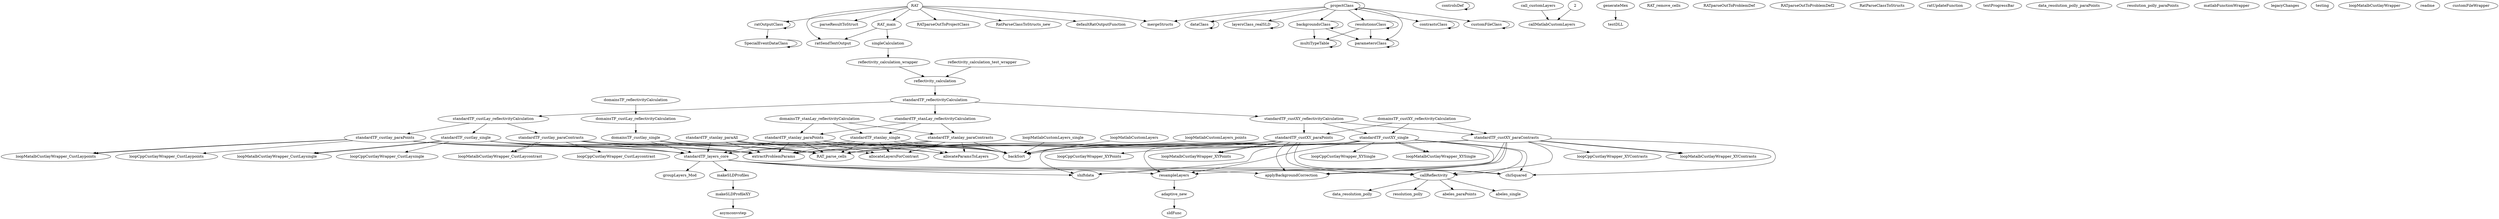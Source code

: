 /* Created by mdot for Matlab */
digraph m2html {
  RAT -> RAT_main;
  RAT -> RATparseOutToProjectClass;
  RAT -> RatParseClassToStructs_new;
  RAT -> defaultRatOutputFunction;
  RAT -> ratOutputClass;
  RAT -> ratSendTextOutput;
  RAT -> parseResultToStruct;
  RAT -> mergeStructs;
  RAT_main -> ratSendTextOutput;
  RAT_main -> singleCalculation;
  controlsDef -> controlsDef;
  SpecialEventDataClass -> SpecialEventDataClass;
  ratOutputClass -> SpecialEventDataClass;
  ratOutputClass -> ratOutputClass;
  backgroundsClass -> backgroundsClass;
  backgroundsClass -> multiTypeTable;
  backgroundsClass -> parametersClass;
  contrastsClass -> contrastsClass;
  customFileClass -> customFileClass;
  dataClass -> dataClass;
  layersClass_realSLD -> layersClass_realSLD;
  multiTypeTable -> multiTypeTable;
  parametersClass -> parametersClass;
  projectClass -> backgroundsClass;
  projectClass -> contrastsClass;
  projectClass -> customFileClass;
  projectClass -> dataClass;
  projectClass -> layersClass_realSLD;
  projectClass -> mergeStructs;
  projectClass -> parametersClass;
  projectClass -> projectClass;
  projectClass -> resolutionsClass;
  resolutionsClass -> multiTypeTable;
  resolutionsClass -> parametersClass;
  resolutionsClass -> resolutionsClass;
  singleCalculation -> reflectivity_calculation_wrapper;
  call_customLayers 2 -> callMatlabCustomLayers;
  call_customLayers -> callMatlabCustomLayers;
  callReflectivity -> data_resolution_polly;
  callReflectivity -> resolution_polly;
  callReflectivity -> abeles_paraPoints;
  callReflectivity -> abeles_single;
  generateMex -> testDLL;
  loopMatlabCustomLayers -> backSort;
  loopMatlabCustomLayers_points -> backSort;
  loopMatlabCustomLayers_single -> backSort;
  makeSLDProfileXY -> asymconvstep;
  makeSLDProfiles -> makeSLDProfileXY;
  adaptive_new -> sldFunc;
  resampleLayers -> adaptive_new;
  domainsTF_custlay_single -> RAT_parse_cells;
  domainsTF_custlay_single -> extractProblemParams;
  domainsTF_custlay_single -> backSort;
  domainsTF_custlay_single -> standardTF_layers_core;
  domainsTF_custLay_reflectivityCalculation -> domainsTF_custlay_single;
  domainsTF_custXY_reflectivityCalculation -> standardTF_custXY_paraContrasts;
  domainsTF_custXY_reflectivityCalculation -> standardTF_custXY_paraPoints;
  domainsTF_custXY_reflectivityCalculation -> standardTF_custXY_single;
  domainsTF_reflectivityCalculation -> domainsTF_custLay_reflectivityCalculation;
  domainsTF_stanLay_reflectivityCalculation -> standardTF_stanlay_paraContrasts;
  domainsTF_stanLay_reflectivityCalculation -> standardTF_stanlay_paraPoints;
  domainsTF_stanLay_reflectivityCalculation -> standardTF_stanlay_single;
  reflectivity_calculation -> standardTF_reflectivityCalculation;
  reflectivity_calculation_test_wrapper -> reflectivity_calculation;
  reflectivity_calculation_wrapper -> reflectivity_calculation;
  standardTF_custlay_paraContrasts -> RAT_parse_cells;
  standardTF_custlay_paraContrasts -> extractProblemParams;
  standardTF_custlay_paraContrasts -> backSort;
  standardTF_custlay_paraContrasts -> loopCppCustlayWrapper_CustLaycontrast;
  standardTF_custlay_paraContrasts -> loopMatalbCustlayWrapper_CustLaycontrast;
  standardTF_custlay_paraContrasts -> loopMatalbCustlayWrapper_CustLaycontrast;
  standardTF_custlay_paraContrasts -> standardTF_layers_core;
  standardTF_custlay_paraPoints -> RAT_parse_cells;
  standardTF_custlay_paraPoints -> extractProblemParams;
  standardTF_custlay_paraPoints -> backSort;
  standardTF_custlay_paraPoints -> loopCppCustlayWrapper_CustLaypoints;
  standardTF_custlay_paraPoints -> loopMatalbCustlayWrapper_CustLaypoints;
  standardTF_custlay_paraPoints -> loopMatalbCustlayWrapper_CustLaypoints;
  standardTF_custlay_paraPoints -> standardTF_layers_core;
  standardTF_custlay_single -> RAT_parse_cells;
  standardTF_custlay_single -> extractProblemParams;
  standardTF_custlay_single -> backSort;
  standardTF_custlay_single -> loopCppCustlayWrapper_CustLaysingle;
  standardTF_custlay_single -> loopMatalbCustlayWrapper_CustLaysingle;
  standardTF_custlay_single -> loopMatalbCustlayWrapper_CustLaysingle;
  standardTF_custlay_single -> standardTF_layers_core;
  standardTF_custLay_reflectivityCalculation -> standardTF_custlay_paraContrasts;
  standardTF_custLay_reflectivityCalculation -> standardTF_custlay_paraPoints;
  standardTF_custLay_reflectivityCalculation -> standardTF_custlay_single;
  standardTF_custXY_paraContrasts -> RAT_parse_cells;
  standardTF_custXY_paraContrasts -> extractProblemParams;
  standardTF_custXY_paraContrasts -> backSort;
  standardTF_custXY_paraContrasts -> applyBackgroundCorrection;
  standardTF_custXY_paraContrasts -> callReflectivity;
  standardTF_custXY_paraContrasts -> chiSquared;
  standardTF_custXY_paraContrasts -> loopCppCustlayWrapper_XYContrasts;
  standardTF_custXY_paraContrasts -> loopMatalbCustlayWrapper_XYContrasts;
  standardTF_custXY_paraContrasts -> loopMatalbCustlayWrapper_XYContrasts;
  standardTF_custXY_paraContrasts -> resampleLayers;
  standardTF_custXY_paraContrasts -> shiftdata;
  standardTF_custXY_paraPoints -> RAT_parse_cells;
  standardTF_custXY_paraPoints -> extractProblemParams;
  standardTF_custXY_paraPoints -> backSort;
  standardTF_custXY_paraPoints -> applyBackgroundCorrection;
  standardTF_custXY_paraPoints -> callReflectivity;
  standardTF_custXY_paraPoints -> chiSquared;
  standardTF_custXY_paraPoints -> loopCppCustlayWrapper_XYPoints;
  standardTF_custXY_paraPoints -> loopMatalbCustlayWrapper_XYPoints;
  standardTF_custXY_paraPoints -> loopMatalbCustlayWrapper_XYPoints;
  standardTF_custXY_paraPoints -> resampleLayers;
  standardTF_custXY_paraPoints -> shiftdata;
  standardTF_custXY_single -> RAT_parse_cells;
  standardTF_custXY_single -> extractProblemParams;
  standardTF_custXY_single -> backSort;
  standardTF_custXY_single -> applyBackgroundCorrection;
  standardTF_custXY_single -> callReflectivity;
  standardTF_custXY_single -> chiSquared;
  standardTF_custXY_single -> loopCppCustlayWrapper_XYSingle;
  standardTF_custXY_single -> loopMatalbCustlayWrapper_XYSingle;
  standardTF_custXY_single -> loopMatalbCustlayWrapper_XYSingle;
  standardTF_custXY_single -> resampleLayers;
  standardTF_custXY_single -> shiftdata;
  standardTF_custXY_reflectivityCalculation -> standardTF_custXY_paraContrasts;
  standardTF_custXY_reflectivityCalculation -> standardTF_custXY_paraPoints;
  standardTF_custXY_reflectivityCalculation -> standardTF_custXY_single;
  standardTF_layers_core -> applyBackgroundCorrection;
  standardTF_layers_core -> callReflectivity;
  standardTF_layers_core -> chiSquared;
  standardTF_layers_core -> groupLayers_Mod;
  standardTF_layers_core -> makeSLDProfiles;
  standardTF_layers_core -> resampleLayers;
  standardTF_layers_core -> shiftdata;
  standardTF_reflectivityCalculation -> standardTF_custLay_reflectivityCalculation;
  standardTF_reflectivityCalculation -> standardTF_custXY_reflectivityCalculation;
  standardTF_reflectivityCalculation -> standardTF_stanLay_reflectivityCalculation;
  standardTF_stanlay_paraAll -> RAT_parse_cells;
  standardTF_stanlay_paraAll -> extractProblemParams;
  standardTF_stanlay_paraAll -> backSort;
  standardTF_stanlay_paraAll -> allocateLayersForContrast;
  standardTF_stanlay_paraAll -> allocateParamsToLayers;
  standardTF_stanlay_paraAll -> standardTF_layers_core;
  standardTF_stanlay_paraContrasts -> RAT_parse_cells;
  standardTF_stanlay_paraContrasts -> extractProblemParams;
  standardTF_stanlay_paraContrasts -> backSort;
  standardTF_stanlay_paraContrasts -> allocateLayersForContrast;
  standardTF_stanlay_paraContrasts -> allocateParamsToLayers;
  standardTF_stanlay_paraContrasts -> standardTF_layers_core;
  standardTF_stanlay_paraPoints -> RAT_parse_cells;
  standardTF_stanlay_paraPoints -> extractProblemParams;
  standardTF_stanlay_paraPoints -> backSort;
  standardTF_stanlay_paraPoints -> allocateLayersForContrast;
  standardTF_stanlay_paraPoints -> allocateParamsToLayers;
  standardTF_stanlay_paraPoints -> standardTF_layers_core;
  standardTF_stanlay_single -> RAT_parse_cells;
  standardTF_stanlay_single -> extractProblemParams;
  standardTF_stanlay_single -> backSort;
  standardTF_stanlay_single -> allocateLayersForContrast;
  standardTF_stanlay_single -> allocateParamsToLayers;
  standardTF_stanlay_single -> standardTF_layers_core;
  standardTF_stanLay_reflectivityCalculation -> standardTF_stanlay_paraContrasts;
  standardTF_stanLay_reflectivityCalculation -> standardTF_stanlay_paraPoints;
  standardTF_stanLay_reflectivityCalculation -> standardTF_stanlay_single;

  RAT [URL="API/RAT.html"];
  RAT_main [URL="API/RAT_main.html"];
  RAT_parse_cells [URL="API/RAT_parse_cells.html"];
  RAT_remove_cells [URL="API/RAT_remove_cells.html"];
  RATparseOutToProblemDef [URL="API/RATparseOutToProblemDef.html"];
  RATparseOutToProblemDef2 [URL="API/RATparseOutToProblemDef2.html"];
  RATparseOutToProjectClass [URL="API/RATparseOutToProjectClass.html"];
  RatParseClassToStructs [URL="API/RatParseClassToStructs.html"];
  RatParseClassToStructs_new [URL="API/RatParseClassToStructs_new.html"];
  controlsDef [URL="API/controlsDef/controlsDef.html"];
  extractProblemParams [URL="API/extractProblemParams.html"];
  SpecialEventDataClass [URL="API/outputFcn/SpecialEventDataClass.html"];
  defaultRatOutputFunction [URL="API/outputFcn/defaultRatOutputFunction.html"];
  ratOutputClass [URL="API/outputFcn/ratOutputClass.html"];
  ratSendTextOutput [URL="API/outputFcn/ratSendTextOutput.html"];
  ratUpdateFunction [URL="API/outputFcn/ratUpdateFunction.html"];
  parseResultToStruct [URL="API/parseResultToStruct.html"];
  backgroundsClass [URL="API/projectClass/backgroundsClass.html"];
  contrastsClass [URL="API/projectClass/contrastsClass.html"];
  customFileClass [URL="API/projectClass/customFileClass.html"];
  dataClass [URL="API/projectClass/dataClass.html"];
  layersClass_realSLD [URL="API/projectClass/layersClass_realSLD.html"];
  mergeStructs [URL="API/projectClass/mergeStructs.html"];
  multiTypeTable [URL="API/projectClass/multiTypeTable.html"];
  parametersClass [URL="API/projectClass/parametersClass.html"];
  projectClass [URL="API/projectClass/projectClass.html"];
  resolutionsClass [URL="API/projectClass/resolutionsClass.html"];
  singleCalculation [URL="API/singleCalculation.html"];
  textProgressBar [URL="API/textProgressBar.html"];
  data_resolution_polly [URL="targetFunctions/common/Resolution_Functions/Simple_Gaussian/data_resolution_polly.html"];
  data_resolution_polly_paraPoints [URL="targetFunctions/common/Resolution_Functions/Simple_Gaussian/data_resolution_polly_paraPoints.html"];
  resolution_polly [URL="targetFunctions/common/Resolution_Functions/Simple_Gaussian/resolution_polly.html"];
  resolution_polly_paraPoints [URL="targetFunctions/common/Resolution_Functions/Simple_Gaussian/resolution_polly_paraPoints.html"];
  backSort [URL="targetFunctions/common/backSorts/backSort.html"];
  call_customLayers 2 [URL="targetFunctions/common/callCustomLayers/call_customLayers 2.html"];
  call_customLayers [URL="targetFunctions/common/callCustomLayers/call_customLayers.html"];
  callMatlabCustomLayers [URL="targetFunctions/common/callMatlabFunction/callMatlabCustomLayers.html"];
  matlabFunctionWrapper [URL="targetFunctions/common/callMatlabFunction/matlabFunctionWrapper.html"];
  applyBackgroundCorrection [URL="targetFunctions/common/callReflectivity/applyBackgroundCorrection.html"];
  callReflectivity [URL="targetFunctions/common/callReflectivity/callReflectivity.html"];
  chiSquared [URL="targetFunctions/common/costFunctions/chiSquared/chiSquared.html"];
  allocateLayersForContrast [URL="targetFunctions/common/groupLayers/allocateLayersForContrast.html"];
  allocateParamsToLayers [URL="targetFunctions/common/groupLayers/allocateParamsToLayers.html"];
  groupLayers_Mod [URL="targetFunctions/common/groupLayers/groupLayers_Mod.html"];
  legacyChanges [URL="targetFunctions/common/legacyChanges/legacyChanges.html"];
  generateMex [URL="targetFunctions/common/loopCppCustlayWrapper/generateMex.html"];
  loopCppCustlayWrapper_CustLaycontrast [URL="targetFunctions/common/loopCppCustlayWrapper/loopCppCustlayWrapper_CustLaycontrast.html"];
  loopCppCustlayWrapper_CustLaypoints [URL="targetFunctions/common/loopCppCustlayWrapper/loopCppCustlayWrapper_CustLaypoints.html"];
  loopCppCustlayWrapper_CustLaysingle [URL="targetFunctions/common/loopCppCustlayWrapper/loopCppCustlayWrapper_CustLaysingle.html"];
  loopCppCustlayWrapper_XYContrasts [URL="targetFunctions/common/loopCppCustlayWrapper/loopCppCustlayWrapper_XYContrasts.html"];
  loopCppCustlayWrapper_XYPoints [URL="targetFunctions/common/loopCppCustlayWrapper/loopCppCustlayWrapper_XYPoints.html"];
  loopCppCustlayWrapper_XYSingle [URL="targetFunctions/common/loopCppCustlayWrapper/loopCppCustlayWrapper_XYSingle.html"];
  testDLL [URL="targetFunctions/common/loopCppCustlayWrapper/testDLL.html"];
  testing [URL="targetFunctions/common/loopCppCustlayWrapper/testing.html"];
  loopMatalbCustlayWrapper [URL="targetFunctions/common/loopMatlabCustomLayers/mexCompile/loopMatalbCustlayWrapper.html"];
  loopMatalbCustlayWrapper_CustLaycontrast [URL="targetFunctions/common/loopMatlabCustomLayers/mexCompile/loopMatalbCustlayWrapper_CustLaycontrast.html"];
  loopMatalbCustlayWrapper_CustLaypoints [URL="targetFunctions/common/loopMatlabCustomLayers/mexCompile/loopMatalbCustlayWrapper_CustLaypoints.html"];
  loopMatalbCustlayWrapper_CustLaysingle [URL="targetFunctions/common/loopMatlabCustomLayers/mexCompile/loopMatalbCustlayWrapper_CustLaysingle.html"];
  loopMatalbCustlayWrapper_XYContrasts [URL="targetFunctions/common/loopMatlabCustomLayers/mexCompile/loopMatalbCustlayWrapper_XYContrasts.html"];
  loopMatalbCustlayWrapper_XYPoints [URL="targetFunctions/common/loopMatlabCustomLayers/mexCompile/loopMatalbCustlayWrapper_XYPoints.html"];
  loopMatalbCustlayWrapper_XYSingle [URL="targetFunctions/common/loopMatlabCustomLayers/mexCompile/loopMatalbCustlayWrapper_XYSingle.html"];
  loopMatlabCustomLayers [URL="targetFunctions/common/loopMatlabCustomLayers/mexCompile/loopMatlabCustomLayers.html"];
  loopMatlabCustomLayers_points [URL="targetFunctions/common/loopMatlabCustomLayers/mexCompile/loopMatlabCustomLayers_points.html"];
  loopMatlabCustomLayers_single [URL="targetFunctions/common/loopMatlabCustomLayers/mexCompile/loopMatlabCustomLayers_single.html"];
  loopMatalbCustlayWrapper_CustLaycontrast [URL="targetFunctions/common/loopMatlabCustomLayers/sourceCompile/loopMatalbCustlayWrapper_CustLaycontrast.html"];
  loopMatalbCustlayWrapper_CustLaypoints [URL="targetFunctions/common/loopMatlabCustomLayers/sourceCompile/loopMatalbCustlayWrapper_CustLaypoints.html"];
  loopMatalbCustlayWrapper_CustLaysingle [URL="targetFunctions/common/loopMatlabCustomLayers/sourceCompile/loopMatalbCustlayWrapper_CustLaysingle.html"];
  loopMatalbCustlayWrapper_XYContrasts [URL="targetFunctions/common/loopMatlabCustomLayers/sourceCompile/loopMatalbCustlayWrapper_XYContrasts.html"];
  loopMatalbCustlayWrapper_XYPoints [URL="targetFunctions/common/loopMatlabCustomLayers/sourceCompile/loopMatalbCustlayWrapper_XYPoints.html"];
  loopMatalbCustlayWrapper_XYSingle [URL="targetFunctions/common/loopMatlabCustomLayers/sourceCompile/loopMatalbCustlayWrapper_XYSingle.html"];
  readme [URL="targetFunctions/common/loopMatlabCustomLayers/sourceCompile/readme.html"];
  asymconvstep [URL="targetFunctions/common/makeSLDProfiles/asymconvstep.html"];
  makeSLDProfileXY [URL="targetFunctions/common/makeSLDProfiles/makeSLDProfileXY.html"];
  makeSLDProfiles [URL="targetFunctions/common/makeSLDProfiles/makeSLDProfiles.html"];
  abeles_paraPoints [URL="targetFunctions/common/reflectivityCalculations/Abeles/abeles_paraPoints.html"];
  abeles_single [URL="targetFunctions/common/reflectivityCalculations/Abeles/abeles_single.html"];
  adaptive_new [URL="targetFunctions/common/resampleLayers/adaptive_new.html"];
  resampleLayers [URL="targetFunctions/common/resampleLayers/resampleLayers.html"];
  sldFunc [URL="targetFunctions/common/resampleLayers/sldFunc.html"];
  shiftdata [URL="targetFunctions/common/shiftData/shiftdata.html"];
  domainsTF_custlay_single [URL="targetFunctions/domains_TF/domainsTF_custLay/domainsTF_custlay_single.html"];
  domainsTF_custLay_reflectivityCalculation [URL="targetFunctions/domains_TF/domainsTF_custLay_reflectivityCalculation.html"];
  domainsTF_custXY_reflectivityCalculation [URL="targetFunctions/domains_TF/domainsTF_custXY_reflectivityCalculation.html"];
  domainsTF_reflectivityCalculation [URL="targetFunctions/domains_TF/domainsTF_reflectivityCalculation.html"];
  domainsTF_stanLay_reflectivityCalculation [URL="targetFunctions/domains_TF/domainsTF_stanLay_reflectivityCalculation.html"];
  reflectivity_calculation [URL="targetFunctions/reflectivity_calculation/reflectivity_calculation.html"];
  reflectivity_calculation_test_wrapper [URL="targetFunctions/reflectivity_calculation/reflectivity_calculation_test_wrapper.html"];
  reflectivity_calculation_wrapper [URL="targetFunctions/reflectivity_calculation/reflectivity_calculation_wrapper.html"];
  customFileWrapper [URL="targetFunctions/standard_TF/standardTF_custLay/customFileWrapper.html"];
  standardTF_custlay_paraContrasts [URL="targetFunctions/standard_TF/standardTF_custLay/standardTF_custlay_paraContrasts.html"];
  standardTF_custlay_paraPoints [URL="targetFunctions/standard_TF/standardTF_custLay/standardTF_custlay_paraPoints.html"];
  standardTF_custlay_single [URL="targetFunctions/standard_TF/standardTF_custLay/standardTF_custlay_single.html"];
  standardTF_custLay_reflectivityCalculation [URL="targetFunctions/standard_TF/standardTF_custLay_reflectivityCalculation.html"];
  standardTF_custXY_paraContrasts [URL="targetFunctions/standard_TF/standardTF_custXY/standardTF_custXY_paraContrasts.html"];
  standardTF_custXY_paraPoints [URL="targetFunctions/standard_TF/standardTF_custXY/standardTF_custXY_paraPoints.html"];
  standardTF_custXY_single [URL="targetFunctions/standard_TF/standardTF_custXY/standardTF_custXY_single.html"];
  standardTF_custXY_reflectivityCalculation [URL="targetFunctions/standard_TF/standardTF_custXY_reflectivityCalculation.html"];
  standardTF_layers_core [URL="targetFunctions/standard_TF/standardTF_layers_core.html"];
  standardTF_reflectivityCalculation [URL="targetFunctions/standard_TF/standardTF_reflectivityCalculation.html"];
  standardTF_stanlay_paraAll [URL="targetFunctions/standard_TF/standardTF_stanLay/standardTF_stanlay_paraAll.html"];
  standardTF_stanlay_paraContrasts [URL="targetFunctions/standard_TF/standardTF_stanLay/standardTF_stanlay_paraContrasts.html"];
  standardTF_stanlay_paraPoints [URL="targetFunctions/standard_TF/standardTF_stanLay/standardTF_stanlay_paraPoints.html"];
  standardTF_stanlay_single [URL="targetFunctions/standard_TF/standardTF_stanLay/standardTF_stanlay_single.html"];
  standardTF_stanLay_reflectivityCalculation [URL="targetFunctions/standard_TF/standardTF_stanLay_reflectivityCalculation.html"];
}